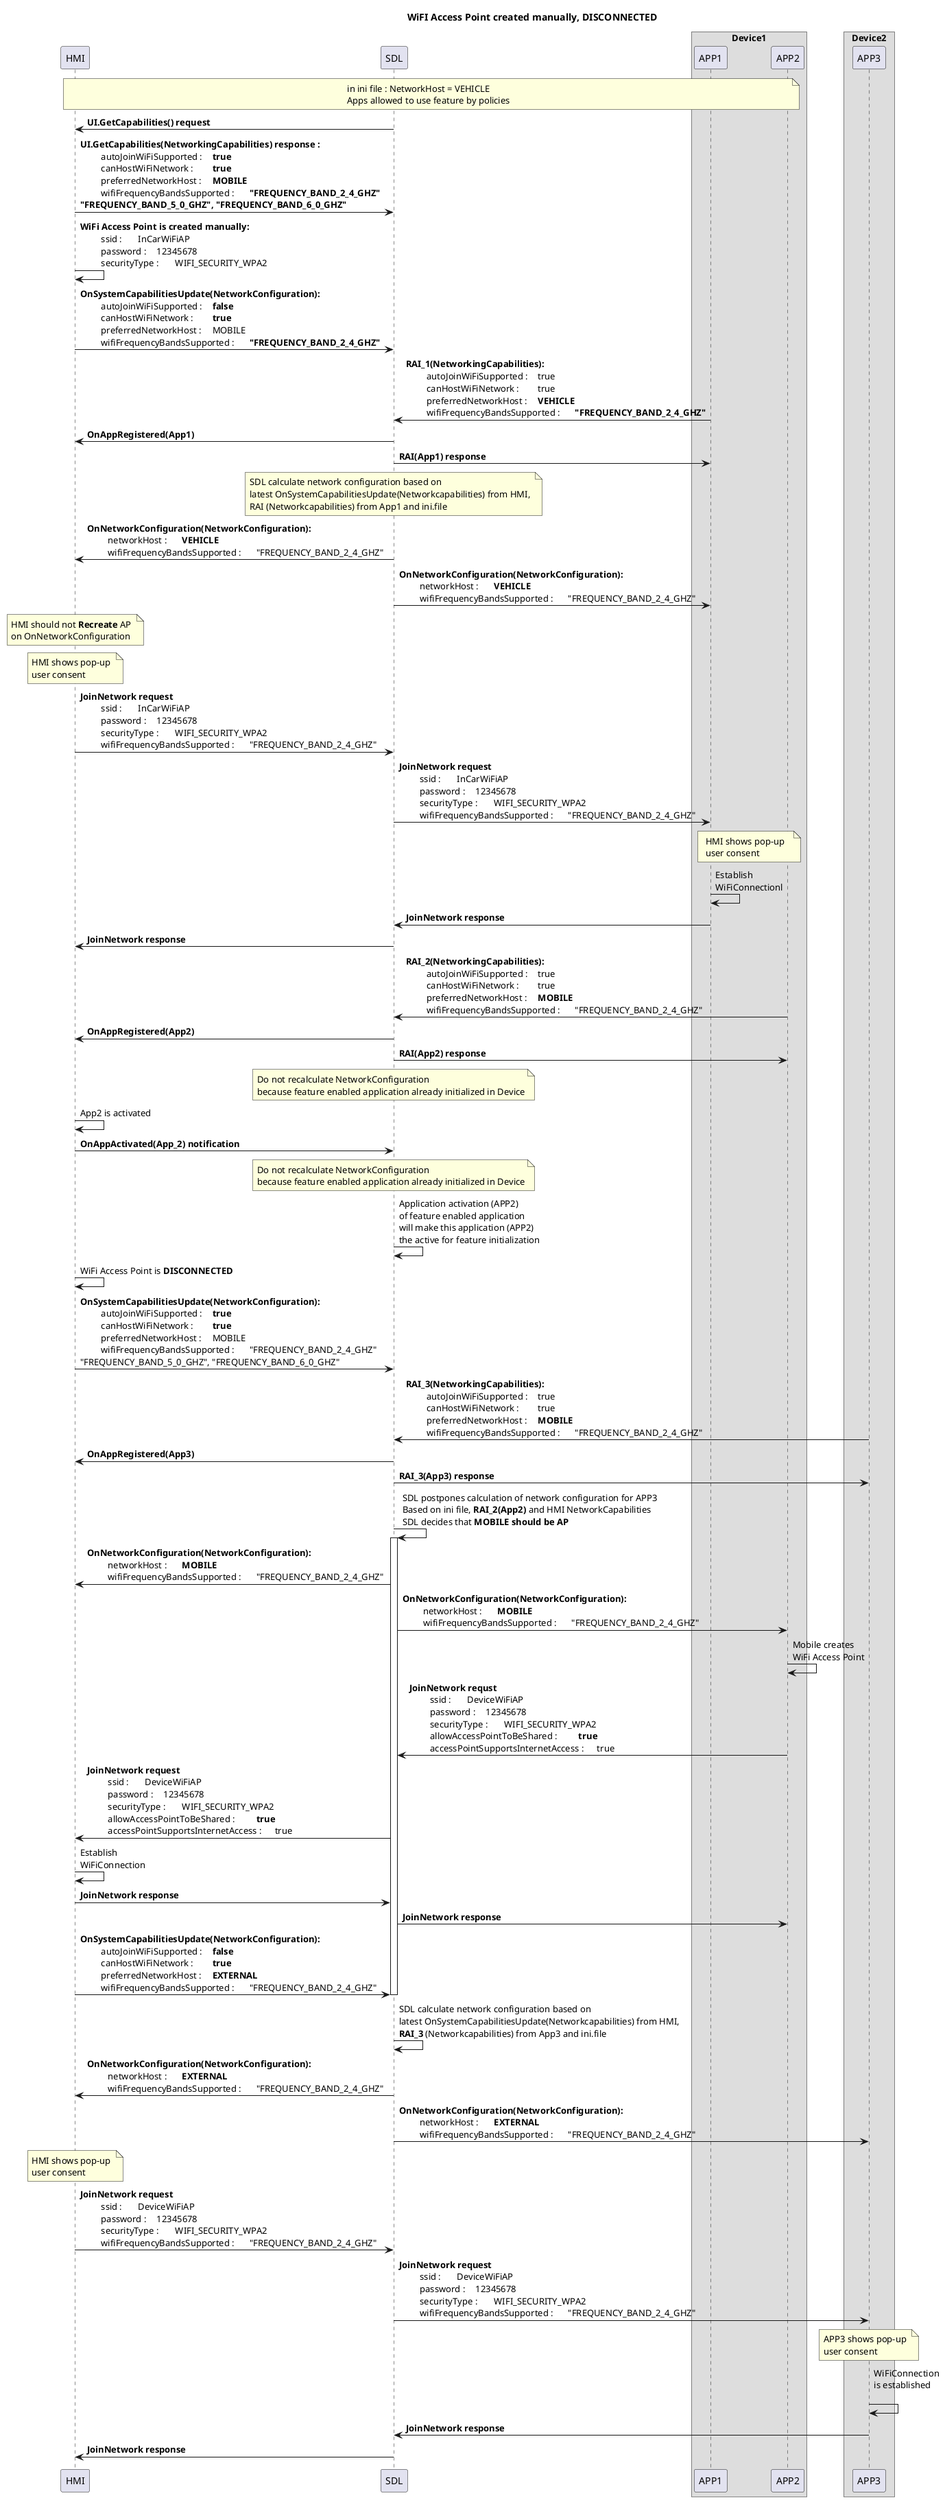 @startuml
!pragma teoz true


title WiFI Access Point created manually, DISCONNECTED
participant HMI
participant SDL
box "Device1"
participant APP1
participant APP2
end box

box "Device2"
participant APP3
end box

note over HMI, APP2: in ini file : NetworkHost = VEHICLE \n\
Apps allowed to use feature by policies

SDL -> HMI : <b>UI.GetCapabilities() request
HMI -> SDL : <b>UI.GetCapabilities(NetworkingCapabilities) response : \n\
\t autoJoinWiFiSupported : \t **true** \n\
\t canHostWiFiNetwork : \t **true**  \n\
\t preferredNetworkHost : \t **MOBILE** \n\
\t wifiFrequencyBandsSupported : \t **"FREQUENCY_BAND_2_4_GHZ"** \n\
**"FREQUENCY_BAND_5_0_GHZ", "FREQUENCY_BAND_6_0_GHZ" **

HMI -> HMI : **WiFi Access Point is created manually:** \n\
\t ssid : \t InCarWiFiAP \n\
\t password : \t 12345678 \n\
\t securityType : \t WIFI_SECURITY_WPA2 

HMI -> SDL:  <b>OnSystemCapabilitiesUpdate(NetworkConfiguration): \n\
\t autoJoinWiFiSupported : \t **false** \n\
\t canHostWiFiNetwork : \t **true**  \n\
\t preferredNetworkHost : \t MOBILE \n\
\t wifiFrequencyBandsSupported : \t **"FREQUENCY_BAND_2_4_GHZ"** 

APP1 -> SDL : <b>RAI_1(NetworkingCapabilities): \n\
\t autoJoinWiFiSupported : \t true \n\
\t canHostWiFiNetwork : \t true \n\
\t preferredNetworkHost : \t **VEHICLE** \n\
\t wifiFrequencyBandsSupported : \t **"FREQUENCY_BAND_2_4_GHZ"** 

SDL -> HMI : <b>OnAppRegistered(App1) 
SDL -> APP1 : <b>RAI(App1) response 

note over SDL: SDL calculate network configuration based on \n\
latest OnSystemCapabilitiesUpdate(Networkcapabilities) from HMI, \n\
RAI (Networkcapabilities) from App1 and ini.file

SDL -> HMI:  <b>OnNetworkConfiguration(NetworkConfiguration): \n\
\t networkHost : \t **VEHICLE** \n\
\t wifiFrequencyBandsSupported : \t "FREQUENCY_BAND_2_4_GHZ" 

SDL -> APP1:  <b>OnNetworkConfiguration(NetworkConfiguration): \n\
\t networkHost : \t **VEHICLE** \n\
\t wifiFrequencyBandsSupported : \t "FREQUENCY_BAND_2_4_GHZ"

note over HMI: HMI should not **Recreate** AP \n\
on OnNetworkConfiguration

note over HMI: HMI shows pop-up \n\
user consent 

HMI -> SDL: <b>JoinNetwork request \n\
\t ssid : \t InCarWiFiAP \n\
\t password : \t 12345678 \n\
\t securityType : \t WIFI_SECURITY_WPA2 \n\
\t wifiFrequencyBandsSupported : \t "FREQUENCY_BAND_2_4_GHZ" 

SDL -> APP1: <b>JoinNetwork request \n\
\t ssid : \t InCarWiFiAP \n\
\t password : \t 12345678 \n\
\t securityType : \t WIFI_SECURITY_WPA2 \n\
\t wifiFrequencyBandsSupported : \t "FREQUENCY_BAND_2_4_GHZ" 

note over APP1, APP2: HMI shows pop-up \n\
user consent 

APP1 -> APP1 : Establish  \n\
WiFiConnectionl

APP1 -> SDL : <b>JoinNetwork response
SDL -> HMI : <b>JoinNetwork response

APP2 -> SDL : <b>RAI_2(NetworkingCapabilities): \n\
\t autoJoinWiFiSupported : \t true \n\
\t canHostWiFiNetwork : \t true \n\
\t preferredNetworkHost : \t **MOBILE** \n\
\t wifiFrequencyBandsSupported : \t "FREQUENCY_BAND_2_4_GHZ" 


SDL -> HMI : <b>OnAppRegistered(App2) 
SDL -> APP2 : <b>RAI(App2) response 

note over SDL : Do not recalculate NetworkConfiguration \n\
because feature enabled application already initialized in Device 


HMI -> HMI: App2 is activated

HMI -> SDL: <b>OnAppActivated(App_2) notification

note over SDL : Do not recalculate NetworkConfiguration \n\
because feature enabled application already initialized in Device 


SDL -> SDL : Application activation (APP2)\n\
of feature enabled application \n\
will make this application (APP2)  \n\
the active for feature initialization

HMI -> HMI : WiFi Access Point is **DISCONNECTED**


HMI -> SDL:  <b>OnSystemCapabilitiesUpdate(NetworkConfiguration): \n\
\t autoJoinWiFiSupported : \t **true** \n\
\t canHostWiFiNetwork : \t **true**  \n\
\t preferredNetworkHost : \t MOBILE \n\
\t wifiFrequencyBandsSupported : \t "FREQUENCY_BAND_2_4_GHZ" \n\
"FREQUENCY_BAND_5_0_GHZ", "FREQUENCY_BAND_6_0_GHZ" 


APP3 -> SDL : <b>RAI_3(NetworkingCapabilities): \n\
\t autoJoinWiFiSupported : \t true \n\
\t canHostWiFiNetwork : \t true \n\
\t preferredNetworkHost : \t **MOBILE** \n\
\t wifiFrequencyBandsSupported : \t "FREQUENCY_BAND_2_4_GHZ" 

SDL -> HMI : <b>OnAppRegistered(App3) 
SDL -> APP3 : <b>RAI_3(App3) response 

SDL -> SDL : SDL postpones calculation of network configuration for APP3 \n\
Based on ini file, **RAI_2(App2)** and HMI NetworkCapabilities\n\
SDL decides that **MOBILE should be AP** 

activate SDL

SDL -> HMI:  <b>OnNetworkConfiguration(NetworkConfiguration): \n\
\t networkHost : \t **MOBILE** \n\
\t wifiFrequencyBandsSupported : \t "FREQUENCY_BAND_2_4_GHZ" 

SDL -> APP2:  <b>OnNetworkConfiguration(NetworkConfiguration): \n\
\t networkHost : \t **MOBILE** \n\
\t wifiFrequencyBandsSupported : \t "FREQUENCY_BAND_2_4_GHZ"

APP2 -> APP2 : Mobile creates \n\
WiFi Access Point

APP2 -> SDL: <b>JoinNetwork requst \n\
\t ssid : \t DeviceWiFiAP \n\
\t password : \t 12345678 \n\
\t securityType : \t WIFI_SECURITY_WPA2 \n\
\t allowAccessPointToBeShared : \t **true** \n\
\t accessPointSupportsInternetAccess : \t true

SDL -> HMI: <b>JoinNetwork request \n\
\t ssid : \t DeviceWiFiAP \n\
\t password : \t 12345678 \n\
\t securityType : \t WIFI_SECURITY_WPA2 \n\
\t allowAccessPointToBeShared : \t **true** \n\
\t accessPointSupportsInternetAccess : \t true

HMI -> HMI : Establish \n\
WiFiConnection

HMI -> SDL : <b>JoinNetwork response
SDL -> APP2 : <b>JoinNetwork response



HMI -> SDL:  <b>OnSystemCapabilitiesUpdate(NetworkConfiguration): \n\
\t autoJoinWiFiSupported : \t **false** \n\
\t canHostWiFiNetwork : \t **true**  \n\
\t preferredNetworkHost : \t **EXTERNAL** \n\
\t wifiFrequencyBandsSupported : \t "FREQUENCY_BAND_2_4_GHZ" 

deactivate SDL

SDL -> SDL : SDL calculate network configuration based on \n\
latest OnSystemCapabilitiesUpdate(Networkcapabilities) from HMI, \n\
**RAI_3** (Networkcapabilities) from App3 and ini.file

SDL -> HMI:  <b>OnNetworkConfiguration(NetworkConfiguration): \n\
\t networkHost : \t **EXTERNAL** \n\
\t wifiFrequencyBandsSupported : \t "FREQUENCY_BAND_2_4_GHZ" 

SDL -> APP3:  <b>OnNetworkConfiguration(NetworkConfiguration): \n\
\t networkHost : \t **EXTERNAL** \n\
\t wifiFrequencyBandsSupported : \t "FREQUENCY_BAND_2_4_GHZ"

note over HMI: HMI shows pop-up \n\
user consent 

HMI -> SDL: <b>JoinNetwork request\n\
\t ssid : \t DeviceWiFiAP \n\
\t password : \t 12345678 \n\
\t securityType : \t WIFI_SECURITY_WPA2 \n\
\t wifiFrequencyBandsSupported : \t "FREQUENCY_BAND_2_4_GHZ" 

SDL -> APP3: <b>JoinNetwork request\n\
\t ssid : \t DeviceWiFiAP \n\
\t password : \t 12345678 \n\
\t securityType : \t WIFI_SECURITY_WPA2 \n\
\t wifiFrequencyBandsSupported : \t "FREQUENCY_BAND_2_4_GHZ" 

note over APP3: APP3 shows pop-up \n\
user consent 

APP3 -> APP3 : WiFiConnection \n\
is established \n\

APP3 -> SDL: <b>JoinNetwork response
SDL -> HMI: <b>JoinNetwork response

@enduml
